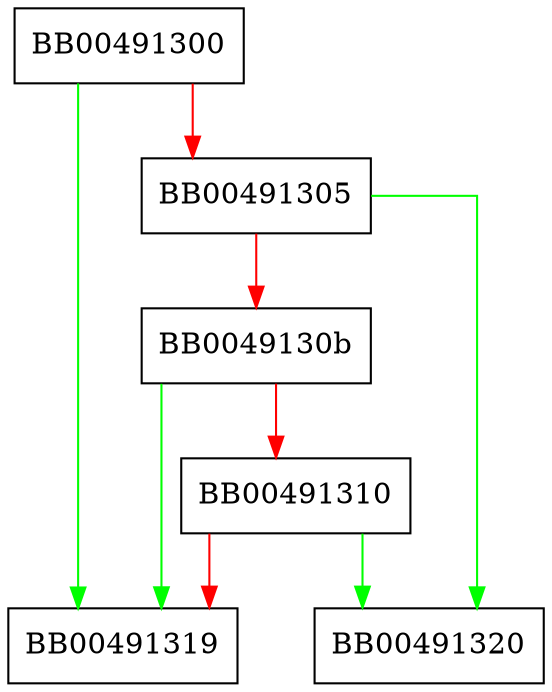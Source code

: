 digraph SSL_set0_security_ex_data {
  node [shape="box"];
  graph [splines=ortho];
  BB00491300 -> BB00491319 [color="green"];
  BB00491300 -> BB00491305 [color="red"];
  BB00491305 -> BB00491320 [color="green"];
  BB00491305 -> BB0049130b [color="red"];
  BB0049130b -> BB00491319 [color="green"];
  BB0049130b -> BB00491310 [color="red"];
  BB00491310 -> BB00491320 [color="green"];
  BB00491310 -> BB00491319 [color="red"];
}